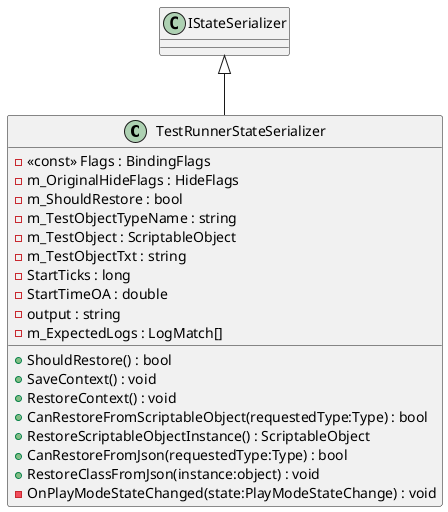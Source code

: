 @startuml
class TestRunnerStateSerializer {
    - <<const>> Flags : BindingFlags
    - m_OriginalHideFlags : HideFlags
    - m_ShouldRestore : bool
    - m_TestObjectTypeName : string
    - m_TestObject : ScriptableObject
    - m_TestObjectTxt : string
    - StartTicks : long
    - StartTimeOA : double
    - output : string
    - m_ExpectedLogs : LogMatch[]
    + ShouldRestore() : bool
    + SaveContext() : void
    + RestoreContext() : void
    + CanRestoreFromScriptableObject(requestedType:Type) : bool
    + RestoreScriptableObjectInstance() : ScriptableObject
    + CanRestoreFromJson(requestedType:Type) : bool
    + RestoreClassFromJson(instance:object) : void
    - OnPlayModeStateChanged(state:PlayModeStateChange) : void
}
IStateSerializer <|-- TestRunnerStateSerializer
@enduml
